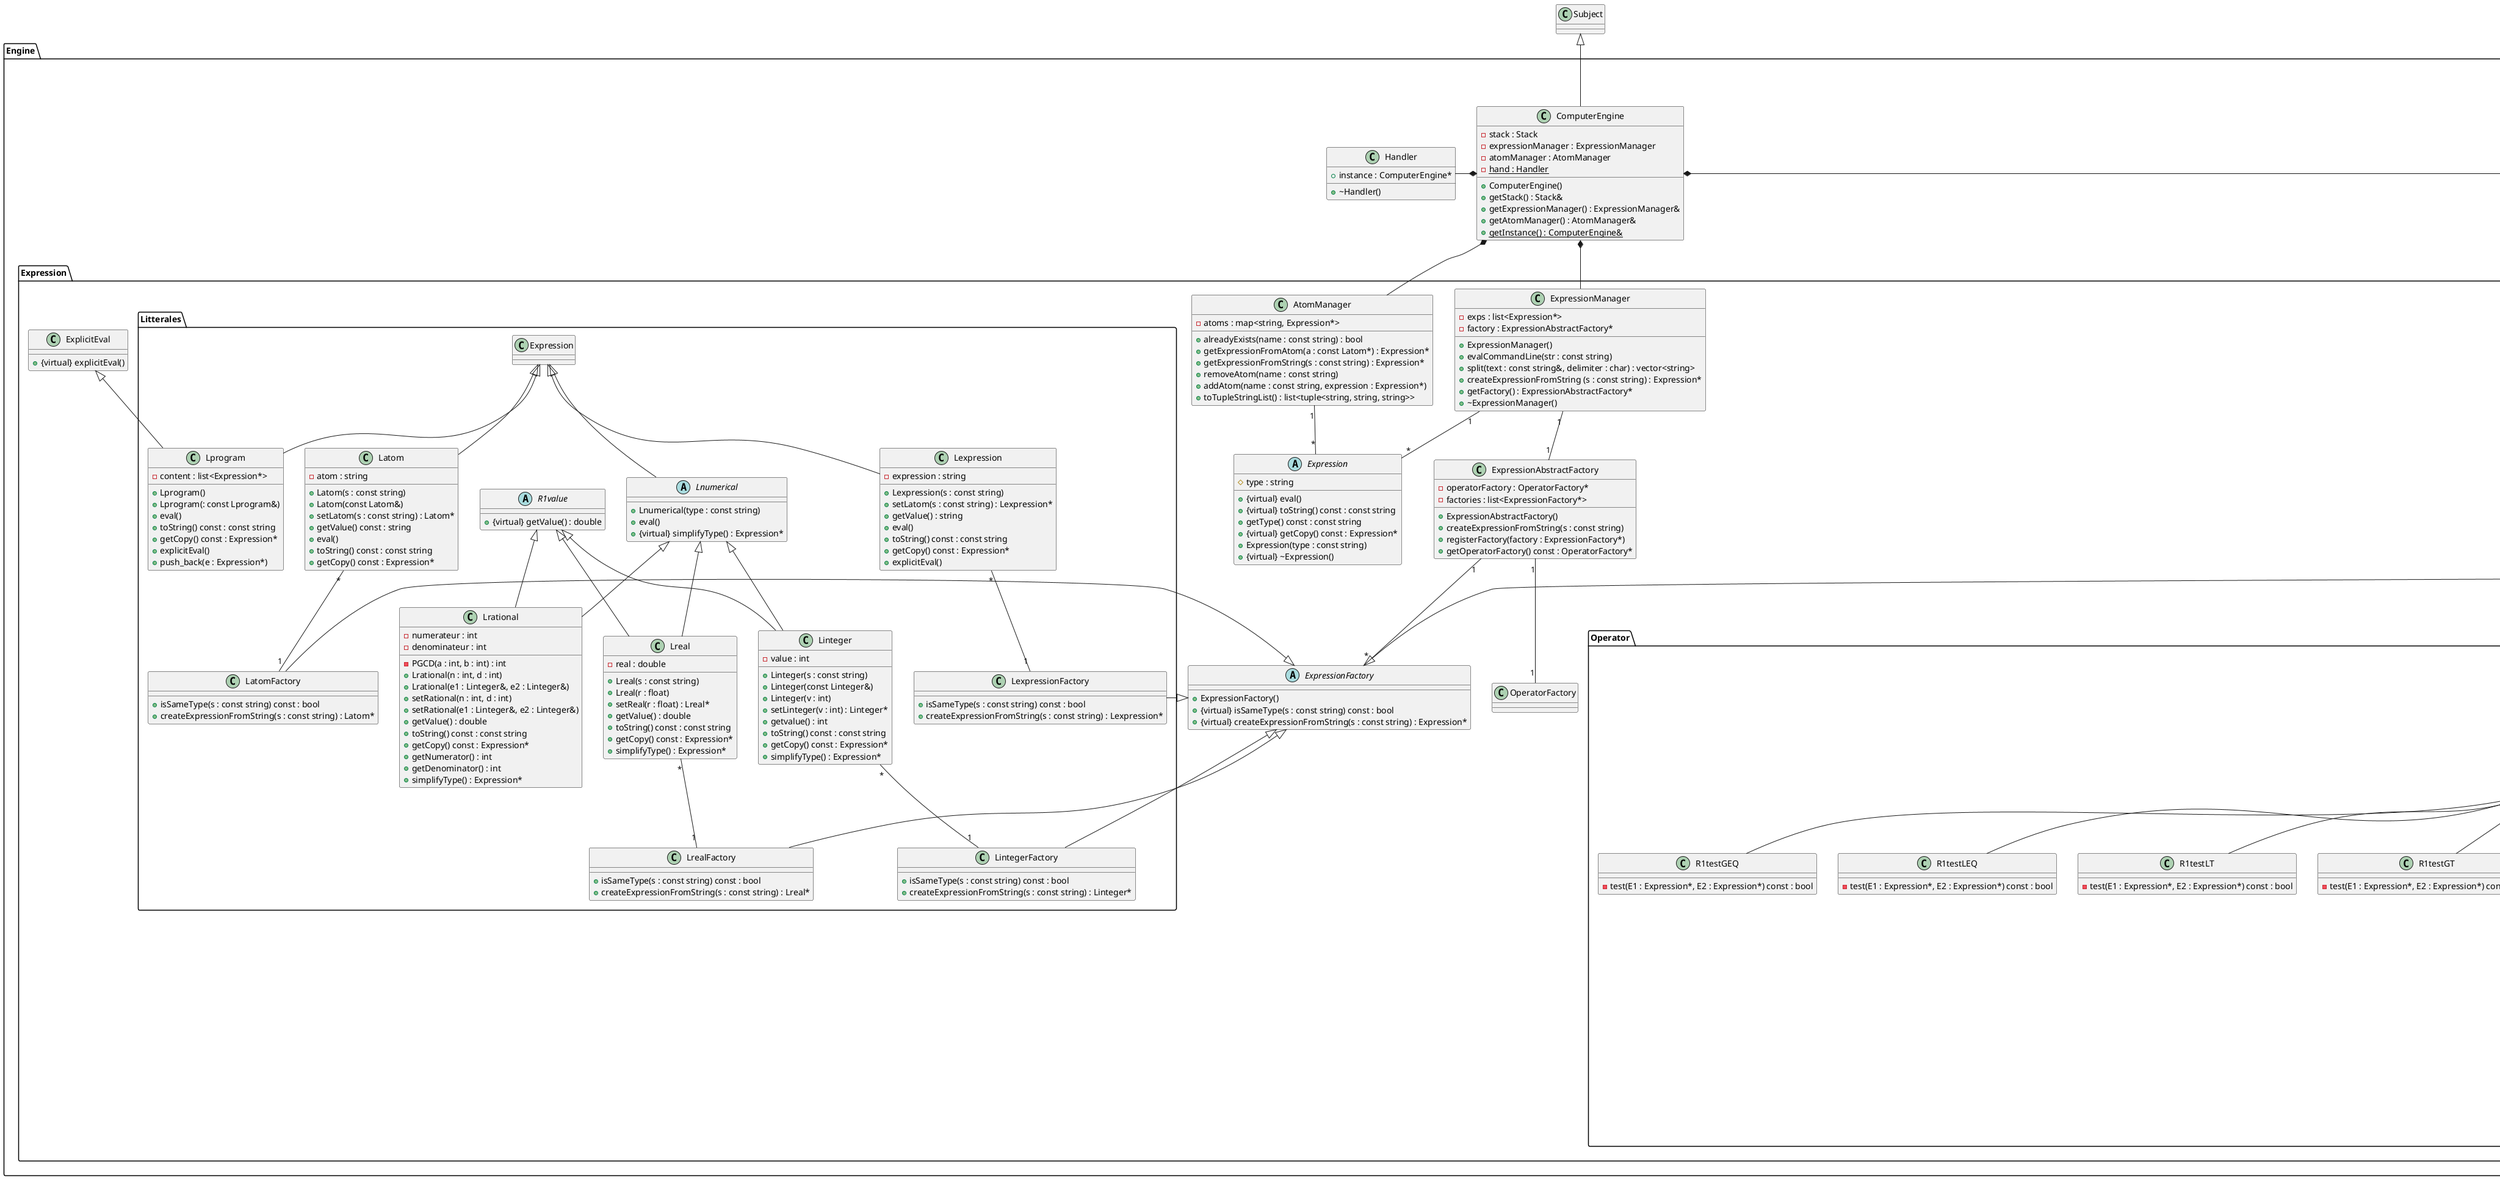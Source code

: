 @startuml
class Subject {
}

class exception {
}

package Engine {

package Exception {

class ComputerException {
  - info : string
  + ComputerException(str : const string&)
  + what() const : const char*
}
exception <|-- ComputerException
}

class ComputerEngine {
  - stack : Stack
  - expressionManager : ExpressionManager
  - atomManager : AtomManager
  - {static} hand : Handler
  + ComputerEngine()
  + getStack() : Stack&
  + getExpressionManager() : ExpressionManager&
  + getAtomManager() : AtomManager&
  + {static} getInstance() : ComputerEngine&
}
Subject <|-- ComputerEngine

class Handler{
  + instance : ComputerEngine*
  + ~Handler()
}
ComputerEngine *-left- Handler

package Stack {
class Stack {
  - items : vector<Expression*>
  + Stack()
  + ~Stack()
  + push(item : Expression*)
  + clear()
  + swap()
  + pop() : Expression*
  + isEmpty() const : bool
  + size() const : size_t
  + top() const : Expression*
  + toStringList() : list<string>
}
ComputerEngine *-right- Stack
Stack "1" -- "*" Expression
}

package Expression {
class ExpressionManager {
  - exps : list<Expression*>
  - factory : ExpressionAbstractFactory*
  + ExpressionManager()
  + evalCommandLine(str : const string)
  + split(text : const string&, delimiter : char) : vector<string>
  + createExpressionFromString (s : const string) : Expression*
  + getFactory() : ExpressionAbstractFactory*
  + ~ExpressionManager()
}
ComputerEngine *-- ExpressionManager
ExpressionManager "1" -- "*" Expression
ExpressionManager "1" -- "1" ExpressionAbstractFactory

abstract class ExpressionFactory {
  + ExpressionFactory()
  + {virtual} isSameType(s : const string) const : bool
  + {virtual} createExpressionFromString(s : const string) : Expression*
}

class ExpressionAbstractFactory {
  - operatorFactory : OperatorFactory*
  - factories : list<ExpressionFactory*>
  + ExpressionAbstractFactory()
  + createExpressionFromString(s : const string)
  + registerFactory(factory : ExpressionFactory*)
  + getOperatorFactory() const : OperatorFactory*
}
ExpressionAbstractFactory "1" -- "1" OperatorFactory
ExpressionAbstractFactory "1" -- "*" ExpressionFactory

abstract class Expression {
  # type : string
  + {virtual} eval()
  + {virtual} toString() const : const string
  + getType() const : const string
  + {virtual} getCopy() const : Expression*
  + Expression(type : const string)
  + {virtual} ~Expression()
}

class ExplicitEval {
  + {virtual} explicitEval()
}

class AtomManager {
  - atoms : map<string, Expression*>
  + alreadyExists(name : const string) : bool
  + getExpressionFromAtom(a : const Latom*) : Expression*
  + getExpressionFromString(s : const string) : Expression*
  + removeAtom(name : const string)
  + addAtom(name : const string, expression : Expression*)
  + toTupleStringList() : list<tuple<string, string, string>>
}
ComputerEngine *-- AtomManager
AtomManager "1" -- "*" Expression

package Operator {
abstract class Operator {
  - arrity : size_t
  + Operator(type : const string, arrity : const size_t)
  + getArrity() const : size_t
  + {virtual} executeOpe(e : vector<Expression*>)
  + eval()
  + {virtual} getCopy() const : Expression*
}
Expression <|-- Operator

class ActionBinary {
  + {virtual} executeActionBinary(L1 : Expression*, L2 : Expression*) : Expression
}

class OperatorAritBinary{
  - opes : map<tuple<string, string>, ActionBinary*>
  + OperatorAritBinary(t : const string)
  + registerActionBinary(type1 : string, type2 : string, a: ActionBinary*)
  + executeOpe(e : vector<Expression*>)
}
Operator <|-- OperatorAritBinary

class OperatorPLUS {
  + OperatorPLUS()
  + toString() const : const string
  + getCopy() const : Expression*
}
OperatorAritBinary <|-- OperatorPLUS

class OperatorMINUS {
  + OperatorMINUS()
  + toString() const : const string
  + getCopy() const : Expression*
}
OperatorAritBinary <|-- OperatorMINUS


class OperatorMUL {
  + OperatorMUL()
  + toString() const : const string
  + getCopy() const : Expression*
}
OperatorAritBinary <|-- OperatorMUL

class OperatorDIV {
  + OperatorDIV()
  + toString() const : const string
  + getCopy() const : Expression*
}
OperatorAritBinary <|-- OperatorDIV

class OperatorDIVINT {
  + OperatorDIVINT()
  + toString() const : const string
  + getCopy() const : Expression*
}
OperatorAritBinary <|-- OperatorDIVINT

class OperatorMOD {
  + OperatorMOD()
  + toString() const : const string
  + getCopy() const : Expression*
}
OperatorAritBinary <|-- OperatorMOD

class OperatorPOW {
  + OperatorPOW()
  + toString() const : const string
  + getCopy() const : Expression*
}
OperatorAritBinary <|-- OperatorPOW

class SumIntInt {
  - executeActionBinary(L1 : Expression*, L2 : Expression*)
}
ActionBinary <|-- SumIntInt

class SumIntReal {
  - executeActionBinary(L1 : Expression*, L2 : Expression*)
}
ActionBinary <|-- SumIntReal

class SumIntRat {
  - executeActionBinary(L1 : Expression*, L2 : Expression*)
}
ActionBinary <|-- SumIntRat

class SumRealRat {
  - executeActionBinary(L1 : Expression*, L2 : Expression*)
}
ActionBinary <|-- SumRealRat

class SumRatRat {
  - executeActionBinary(L1 : Expression*, L2 : Expression*)
}
ActionBinary <|-- SumRatRat

class SubIntInt {
  - executeActionBinary(L1 : Expression*, L2 : Expression*)
}
ActionBinary <|-- SubIntInt

class SubIntReal {
  - executeActionBinary(L1 : Expression*, L2 : Expression*)
}
ActionBinary <|-- SubIntReal

class SubIntRat {
  - executeActionBinary(L1 : Expression*, L2 : Expression*)
}
ActionBinary <|-- SubIntRat

class SubRealRat {
  - executeActionBinary(L1 : Expression*, L2 : Expression*)
}
ActionBinary <|-- SubRealRat

class SubRatRat {
  - executeActionBinary(L1 : Expression*, L2 : Expression*)
}
ActionBinary <|-- SubRatRat

class MulIntInt {
  - executeActionBinary(L1 : Expression*, L2 : Expression*)
}
ActionBinary <|-- MulIntInt

class MulIntReal {
  - executeActionBinary(L1 : Expression*, L2 : Expression*)
}
ActionBinary <|-- MulIntReal

class MulIntRat {
  - executeActionBinary(L1 : Expression*, L2 : Expression*)
}
ActionBinary <|-- MulIntRat

class MulRealRat {
  - executeActionBinary(L1 : Expression*, L2 : Expression*)
}
ActionBinary <|-- MulRealRat

class MulRatRat {
  - executeActionBinary(L1 : Expression*, L2 : Expression*)
}
ActionBinary <|-- MulRatRat

class DivIntInt {
  - executeActionBinary(L1 : Expression*, L2 : Expression*)
}
ActionBinary <|-- DivIntInt

class DivIntReal {
  - executeActionBinary(L1 : Expression*, L2 : Expression*)
}
ActionBinary <|-- DivIntReal

class DivIntRat {
  - executeActionBinary(L1 : Expression*, L2 : Expression*)
}
ActionBinary <|-- DivIntRat

class DivRealRat {
  - executeActionBinary(L1 : Expression*, L2 : Expression*)
}
ActionBinary <|-- DivRealRat

class DivRatRat {
  - executeActionBinary(L1 : Expression*, L2 : Expression*)
}
ActionBinary <|-- DivRatRat

class DivintIntInt {
  - executeActionBinary(L1 : Expression*, L2 : Expression*)
}
ActionBinary <|-- DivintIntInt

class ModIntInt {
  - executeActionBinary(L1 : Expression*, L2 : Expression*)
}
ActionBinary <|-- ModIntInt

class PowIntInt {
  - executeActionBinary(L1 : Expression*, L2 : Expression*)
}
ActionBinary <|-- PowIntInt

class PowRealInt {
  - executeActionBinary(L1 : Expression*, L2 : Expression*)
}
ActionBinary <|-- PowRealInt

class PowRatInt {
  - executeActionBinary(L1 : Expression*, L2 : Expression*)
}
ActionBinary <|-- PowRatInt

class ActionUnary {
  + {virtual} executeActionUnary(L : Expression*)
}

class OperatorAritUnary {
  - opes : map<string, ActionUnary*>
  + OperatorAritUnary(t : const string)
  + registerActionUnary(type : string, a : ActionUnary*)
  + executeOpe(e : vector<Expression*>)
}

class OperatorNEG {
  + OperatorNEG()
  + toString() const : const string
  + getCopy() const : Expression*
}
OperatorAritUnary <|-- OperatorNEG

class OperatorNUM {
  + OperatorNUM()
  + toString() const : const string
  + getCopy() const : Expression*
}
OperatorAritUnary <|-- OperatorNUM

class OperatorDEN {
  + OperatorDEN()
  + toString() const : const string
  + getCopy() const : Expression*
}
OperatorAritUnary<|-- OperatorDEN

class NegInt {
  + executeActionUnary(L : Expression*) : Expression*
}
ActionUnary <|-- NegInt

class NegReal {
  + executeActionUnary(L : Expression*) : Expression*
}
ActionUnary <|-- NegReal

class NegRat {
  + executeActionUnary(L : Expression*) : Expression*
}
ActionUnary <|-- NegRat

class NumInt {
  + executeActionUnary(L : Expression*) : Expression*
}
ActionUnary <|-- NumInt

class NumRat {
  + executeActionUnary(L : Expression*) : Expression*
}
ActionUnary <|-- NumRat

class DenInt {
  + executeActionUnary(L : Expression*) : Expression*
}
ActionUnary <|-- DenInt

class DenRat {
  + executeActionUnary(L : Expression*) : Expression*
}
ActionUnary <|-- DenRat

class OperatorFactory {
  - operators : map<string, Operator*>
  + isSameType(s : const string) const : bool
  + createExpressionFromString(s : const string) : Expression*
  + addOperator(name : const string, ope : Operator*)
  + removeOperator(name : const string)
}
ExpressionFactory <|- OperatorFactory
OperatorFactory "1" -- "*" Operator

abstract class LogicTest {
  + {virtual} test(E1 : Expression*, E2 : Expression*) : bool
}

class OperatorLogic {
  - tests : map<tuple<string, string>, LogicTest*>
  + OperatorLogic(t : const string, arrity : const size_t)
  + executeOpe(e : vector<Expression*>)
  + registerTest(type1 : string, type2 : string, t : LogicTest*)
}
Operator <|--OperatorLogic

class OperatorAnd {
  + OperatorAnd()
  + toString() const : const string
  + getCopy() const : Expression*
}
OperatorLogic <|-- OperatorAnd

class OperatorOr {
  + OperatorOr()
  + toString() const : const string
  + getCopy() const : Expression*
}
OperatorLogic <|-- OperatorOr

class OperatorNot {
  + OperatorNot()
  + toString() const : const string
  + getCopy() const : Expression*
}
OperatorLogic <|-- OperatorNot

class OperatorEq {
  + OperatorEq()
  + toString() const : const string
  + getCopy() const : Expression*
}
OperatorLogic <|-- OperatorEq

class OperatorGeq {
  + OperatorGeq()
  + toString() const : const string
  + getCopy() const : Expression*
}
OperatorLogic <|-- OperatorGeq

class OperatorLeq {
  + OperatorLeq()
  + toString() const : const string
  + getCopy() const : Expression*
}
OperatorLogic <|-- OperatorLeq

class OperatorGt {
  + OperatorGt()
  + toString() const : const string
  + getCopy() const : Expression*
}
OperatorLogic <|-- OperatorGt

class OperatorLt {
  + OperatorLt()
  + toString() const : const string
  + getCopy() const : Expression*
}
OperatorLogic <|-- OperatorLt

class OperatorDiff {
  + OperatorDiff()
  + toString() const : const string
  + getCopy() const : Expression*
}
OperatorLogic <|-- OperatorDiff

class R1testAND {
  - test(E1 : Expression*, E2 : Expression*) const : bool
}
LogicTest <|-- R1testAND

class R1testOR {
  - test(E1 : Expression*, E2 : Expression*) const : bool
}
LogicTest <|-- R1testOR

class R1testEQ {
  - test(E1 : Expression*, E2 : Expression*) const : bool
}
LogicTest <|-- R1testEQ

class R1testNOT {
  - test(E1 : Expression*, E2 : Expression*) const : bool
}
LogicTest <|-- R1testNOT

class R1testGEQ {
  - test(E1 : Expression*, E2 : Expression*) const : bool
}
LogicTest <|-- R1testGEQ

class R1testLEQ {
  - test(E1 : Expression*, E2 : Expression*) const : bool
}
LogicTest <|-- R1testLEQ

class R1testLT {
  - test(E1 : Expression*, E2 : Expression*) const : bool
}
LogicTest <|-- R1testLT

class R1testGT {
  - test(E1 : Expression*, E2 : Expression*) const : bool
}
LogicTest <|-- R1testGT

class R1testDIFF {
  - test(E1 : Expression*, E2 : Expression*) const : bool
}
LogicTest <|-- R1testDIFF

class OperatorCLEAR {
  + OperatorCLEAR()
  + executeOpe(e : vector<Expression*>)
  + toString() const : const string
  + getCopy() const : Expression*
}
Operator <|-- OperatorCLEAR

class OperatorSWAP {
  + OperatorSWAP()
  + executeOpe(e : vector<Expression*>)
  + toString() const : const string
  + getCopy() const : Expression*
}
Operator <|-- OperatorSWAP

class OperatorDROP {
  + OperatorDROP()
  + executeOpe(e : vector<Expression*>)
  + toString() const : const string
  + getCopy() const : Expression*
}
Operator <|-- OperatorDROP

class OperatorDUP {
  + OperatorDUP()
  + executeOpe(e : vector<Expression*>)
  + toString() const : const string
  + getCopy() const : Expression*
}
Operator <|-- OperatorDUP

class OperatorEVAL {
  + OperatorEVAL()
  + executeOpe(e : vector<Expression*>)
  + toString() const : const string
  + getCopy() const : Expression*
}
Operator <|-- OperatorEVAL

class OperatorSTO {
  + OperatorSTO()
  + executeOpe(e : vector<Expression*>)
  + toString() const : const string
  + getCopy() const : Expression*
}
Operator <|-- OperatorSTO

class OperatorFORGET {
  + OperatorFORGET()
  + executeOpe(e : vector<Expression*>)
  + toString() const : const string
  + getCopy() const : Expression*
}
Operator <|-- OperatorFORGET

class OperatorTYPE {
  + OperatorTYPE()
  + executeOpe(e : vector<Expression*>)
  + toString() const : const string
  + getCopy() const : Expression*
}
Operator <|-- OperatorTYPE
}

package Litterales {
class Latom {
  - atom : string
  + Latom(s : const string)
  + Latom(const Latom&)
  + setLatom(s : const string) : Latom*
  + getValue() const : string
  + eval()
  + toString() const : const string
  + getCopy() const : Expression*
}
Expression <|-- Latom

class LatomFactory {
  + isSameType(s : const string) const : bool
  + createExpressionFromString(s : const string) : Latom*
}
ExpressionFactory <|- LatomFactory
Latom "*" -- "1" LatomFactory

class Lexpression {
  - expression : string
  + Lexpression(s : const string)
  + setLatom(s : const string) : Lexpression*
  + getValue() : string
  + eval()
  + toString() const : const string
  + getCopy() const : Expression*
  + explicitEval()
}
Expression <|-- Lexpression

class LexpressionFactory {
  + isSameType(s : const string) const : bool
  + createExpressionFromString(s : const string) : Lexpression*
}
ExpressionFactory <|- LexpressionFactory
Lexpression "*" -- "1" LexpressionFactory

class Lrational {
  - numerateur : int
  - denominateur : int
  - PGCD(a : int, b : int) : int
  + Lrational(n : int, d : int)
  + Lrational(e1 : Linteger&, e2 : Linteger&)
  + setRational(n : int, d : int)
  + setRational(e1 : Linteger&, e2 : Linteger&)
  + getValue() : double
  + toString() const : const string
  + getCopy() const : Expression*
  + getNumerator() : int
  + getDenominator() : int
  + simplifyType() : Expression*
}
Lnumerical <|-- Lrational
R1value <|-- Lrational

class Linteger {
  - value : int
  + Linteger(s : const string)
  + Linteger(const Linteger&)
  + Linteger(v : int)
  + setLinteger(v : int) : Linteger*
  + getvalue() : int
  + toString() const : const string
  + getCopy() const : Expression*
  + simplifyType() : Expression*
}
Lnumerical <|-- Linteger
R1value <|-- Linteger

class LintegerFactory {
  + isSameType(s : const string) const : bool
  + createExpressionFromString(s : const string) : Linteger*
}
ExpressionFactory <|-- LintegerFactory
Linteger "*" -- "1" LintegerFactory

abstract class Lnumerical {
  + Lnumerical(type : const string)
  + eval()
  + {virtual} simplifyType() : Expression*
}
Expression <|-- Lnumerical

abstract class R1value {
  + {virtual} getValue() : double
}

class Lprogram {
  - content : list<Expression*>
  + Lprogram()
  + Lprogram(: const Lprogram&)
  + eval()
  + toString() const : const string
  + getCopy() const : Expression*
  + explicitEval()
  + push_back(e : Expression*)
}
Expression <|-- Lprogram
ExplicitEval <|-- Lprogram

class Lreal {
  - real : double
  + Lreal(s : const string)
  + Lreal(r : float)
  + setReal(r : float) : Lreal*
  + getValue() : double
  + toString() const : const string
  + getCopy() const : Expression*
  + simplifyType() : Expression*
}
Lnumerical <|-- Lreal
R1value <|-- Lreal

class LrealFactory {
  + isSameType(s : const string) const : bool
  + createExpressionFromString(s : const string) : Lreal*
}
ExpressionFactory <|-- LrealFactory
Lreal "*" -- "1" LrealFactory
}
}

}
@enduml
